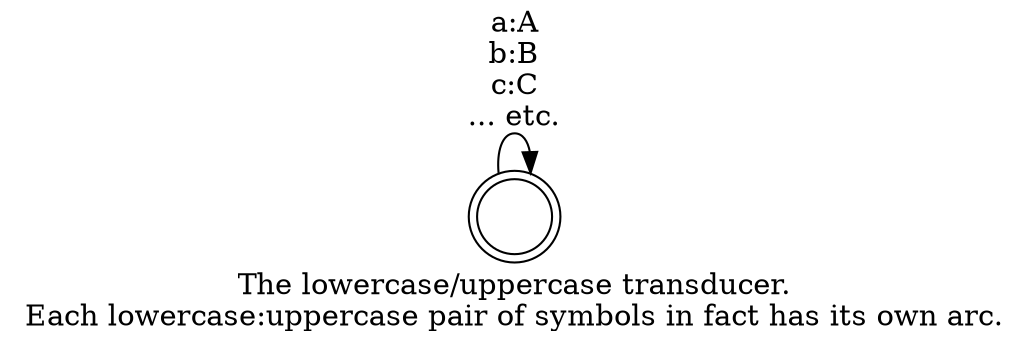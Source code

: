 // This graph generated with hfst-fst2txt
digraph "text(<stdin>)" {
charset = UTF8;
rankdir = LR;
label = "The lowercase/uppercase transducer.\nEach lowercase:uppercase pair of symbols in fact has its own arc.";
node [shape=circle]
"INITIAL" [label="", shape=doublecircle]
"INITIAL" -> "INITIAL" [label="a:A\nb:B\nc:C\n... etc."]
}
